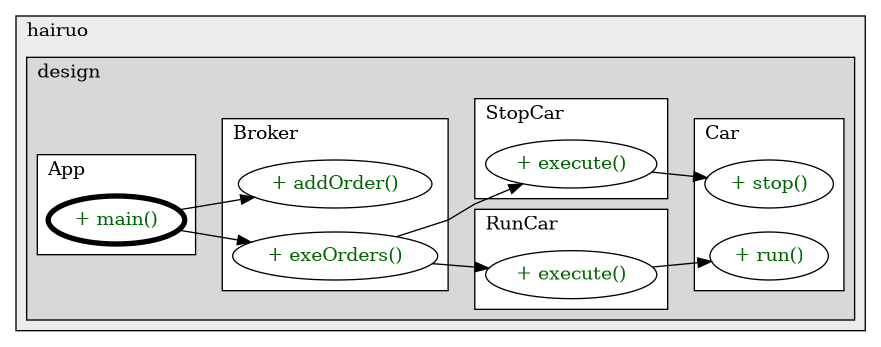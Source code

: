 @startuml

/' diagram meta data start
config=CallConfiguration;
{
  "rootMethod": "com.hairuo.design.patterns.type.behavior.command.App#main(String[])",
  "projectClassification": {
    "searchMode": "OpenProject", // OpenProject, AllProjects
    "includedProjects": "",
    "pathEndKeywords": "*.impl",
    "isClientPath": "",
    "isClientName": "",
    "isTestPath": "",
    "isTestName": "",
    "isMappingPath": "",
    "isMappingName": "",
    "isDataAccessPath": "",
    "isDataAccessName": "",
    "isDataStructurePath": "",
    "isDataStructureName": "",
    "isInterfaceStructuresPath": "",
    "isInterfaceStructuresName": "",
    "isEntryPointPath": "",
    "isEntryPointName": "",
    "treatFinalFieldsAsMandatory": false
  },
  "graphRestriction": {
    "classPackageExcludeFilter": "",
    "classPackageIncludeFilter": "",
    "classNameExcludeFilter": "",
    "classNameIncludeFilter": "",
    "methodNameExcludeFilter": "",
    "methodNameIncludeFilter": "",
    "removeByInheritance": "", // inheritance/annotation based filtering is done in a second step
    "removeByAnnotation": "",
    "removeByClassPackage": "", // cleanup the graph after inheritance/annotation based filtering is done
    "removeByClassName": "",
    "cutMappings": false,
    "cutEnum": true,
    "cutTests": true,
    "cutClient": true,
    "cutDataAccess": true,
    "cutInterfaceStructures": true,
    "cutDataStructures": true,
    "cutGetterAndSetter": true,
    "cutConstructors": true
  },
  "graphTraversal": {
    "forwardDepth": 3,
    "backwardDepth": 3,
    "classPackageExcludeFilter": "",
    "classPackageIncludeFilter": "",
    "classNameExcludeFilter": "",
    "classNameIncludeFilter": "",
    "methodNameExcludeFilter": "",
    "methodNameIncludeFilter": "",
    "hideMappings": false,
    "hideDataStructures": false,
    "hidePrivateMethods": true,
    "hideInterfaceCalls": true, // indirection: implementation -> interface (is hidden) -> implementation
    "onlyShowApplicationEntryPoints": false, // root node is included
    "useMethodCallsForStructureDiagram": "ForwardOnly" // ForwardOnly, BothDirections, No
  },
  "details": {
    "aggregation": "GroupByClass", // ByClass, GroupByClass, None
    "showMethodParametersTypes": false,
    "showMethodParametersNames": false,
    "showMethodReturnType": false,
    "showPackageLevels": 2,
    "showCallOrder": false,
    "edgeMode": "MethodsOnly", // TypesOnly, MethodsOnly, TypesAndMethods, MethodsAndDirectTypeUsage
    "showDetailedClassStructure": false
  },
  "rootClass": "com.hairuo.design.patterns.type.behavior.command.App",
  "extensionCallbackMethod": "" // qualified.class.name#methodName - signature: public static String method(String)
}
diagram meta data end '/



digraph g {
    rankdir="LR"
    splines=polyline
    

'nodes 
subgraph cluster_1224712708 { 
   	label=hairuo
	labeljust=l
	fillcolor="#ececec"
	style=filled
   
   subgraph cluster_1447193104 { 
   	label=design
	labeljust=l
	fillcolor="#d8d8d8"
	style=filled
   
   subgraph cluster_1117157484 { 
   	label=RunCar
	labeljust=l
	fillcolor=white
	style=filled
   
   RunCar231986653XXXexecute0[
	label="+ execute()"
	style=filled
	fillcolor=white
	tooltip="RunCar

null"
	fontcolor=darkgreen
];
} 

subgraph cluster_1309297590 { 
   	label=App
	labeljust=l
	fillcolor=white
	style=filled
   
   App231986653XXXmain1859653459[
	label="+ main()"
	style=filled
	fillcolor=white
	tooltip="App

null"
	penwidth=4
	fontcolor=darkgreen
];
} 

subgraph cluster_1309299049 { 
   	label=Car
	labeljust=l
	fillcolor=white
	style=filled
   
   Car231986653XXXrun0[
	label="+ run()"
	style=filled
	fillcolor=white
	tooltip="Car

null"
	fontcolor=darkgreen
];

Car231986653XXXstop0[
	label="+ stop()"
	style=filled
	fillcolor=white
	tooltip="Car

null"
	fontcolor=darkgreen
];
} 

subgraph cluster_1577926108 { 
   	label=Broker
	labeljust=l
	fillcolor=white
	style=filled
   
   Broker231986653XXXaddOrder76453678[
	label="+ addOrder()"
	style=filled
	fillcolor=white
	tooltip="Broker

null"
	fontcolor=darkgreen
];

Broker231986653XXXexeOrders0[
	label="+ exeOrders()"
	style=filled
	fillcolor=white
	tooltip="Broker

null"
	fontcolor=darkgreen
];
} 

subgraph cluster_588965767 { 
   	label=StopCar
	labeljust=l
	fillcolor=white
	style=filled
   
   StopCar231986653XXXexecute0[
	label="+ execute()"
	style=filled
	fillcolor=white
	tooltip="StopCar

null"
	fontcolor=darkgreen
];
} 
} 
} 

'edges    
App231986653XXXmain1859653459 -> Broker231986653XXXaddOrder76453678;
App231986653XXXmain1859653459 -> Broker231986653XXXexeOrders0;
Broker231986653XXXexeOrders0 -> RunCar231986653XXXexecute0;
Broker231986653XXXexeOrders0 -> StopCar231986653XXXexecute0;
RunCar231986653XXXexecute0 -> Car231986653XXXrun0;
StopCar231986653XXXexecute0 -> Car231986653XXXstop0;
    
}
@enduml